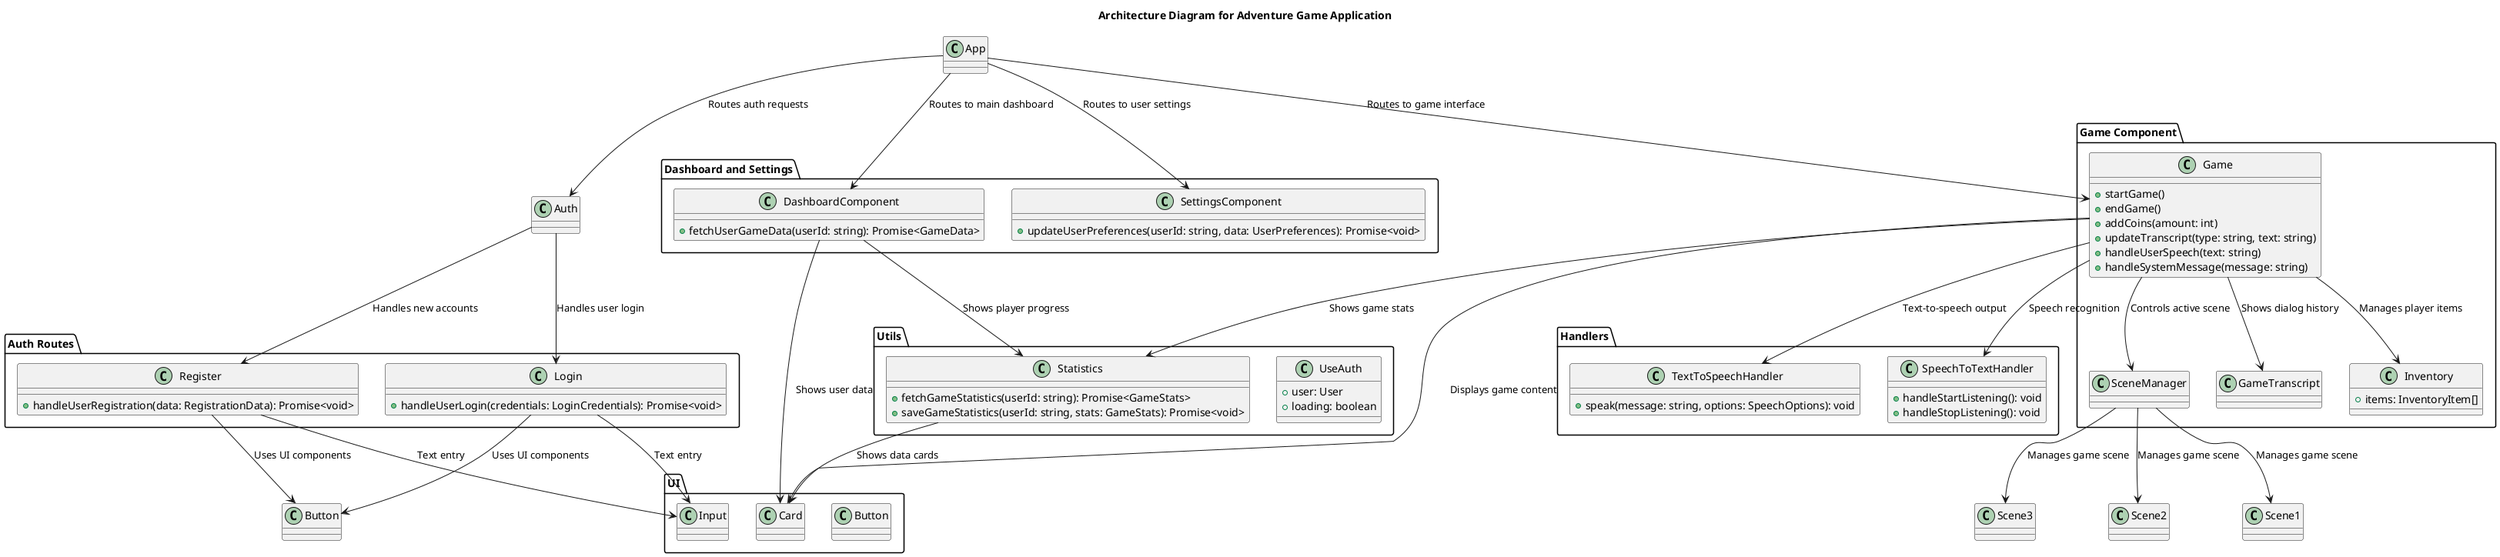 @startuml Architecture
title Architecture Diagram for Adventure Game Application

' Game Component Package
package "Game Component" {
    class Game {
        + startGame()
        + endGame()
        + addCoins(amount: int)
        + updateTranscript(type: string, text: string)
        + handleUserSpeech(text: string)
        + handleSystemMessage(message: string)
    }
    class SceneManager
    class GameTranscript
    class Inventory {
        + items: InventoryItem[]  
    }
}

' Handlers Package
package "Handlers" {
    class SpeechToTextHandler {
        + handleStartListening(): void
        + handleStopListening(): void
    }
    class TextToSpeechHandler {
        + speak(message: string, options: SpeechOptions): void  
    }
}


package "Utils" {
    class UseAuth {
        + user: User
        + loading: boolean
    }
    class Statistics {
        + fetchGameStatistics(userId: string): Promise<GameStats>  
        + saveGameStatistics(userId: string, stats: GameStats): Promise<void>  
    }
}

' Auth Routes Package
package "Auth Routes" {
    class Register {
        + handleUserRegistration(data: RegistrationData): Promise<void>  
    }
    class Login {
        + handleUserLogin(credentials: LoginCredentials): Promise<void>  
    }
}

' Dashboard and Settings Package
package "Dashboard and Settings" {
    class DashboardComponent {
        + fetchUserGameData(userId: string): Promise<GameData>  
    }
    class SettingsComponent {
        + updateUserPreferences(userId: string, data: UserPreferences): Promise<void>  
    }
}

' Relationships
App --> Auth : Routes auth requests

App --> DashboardComponent : Routes to main dashboard
App --> Game : Routes to game interface
Auth --> Login : Handles user login
Auth --> Register : Handles new accounts
App --> SettingsComponent : Routes to user settings
Login --> Button : Uses UI components
Register --> Button : Uses UI components
DashboardComponent --> Statistics : Shows player progress

SceneManager --> Scene1 : Manages game scene
SceneManager --> Scene2 : Manages game scene
SceneManager --> Scene3 : Manages game scene
Game --> SceneManager : Controls active scene
Game --> GameTranscript : Shows dialog history
Game --> Inventory : Manages player items
Game --> Statistics : Shows game stats

namespace UI {
    class Button
    class Card
    class Input
}



Game --> Card : Displays game content
Login --> Input : Text entry
Register --> Input : Text entry
DashboardComponent --> Card : Shows user data
Statistics --> Card : Shows data cards


namespace Handlers {
    class SpeechToTextHandler
    class TextToSpeechHandler
}

Game --> SpeechToTextHandler : Speech recognition
Game --> TextToSpeechHandler : Text-to-speech output

@enduml